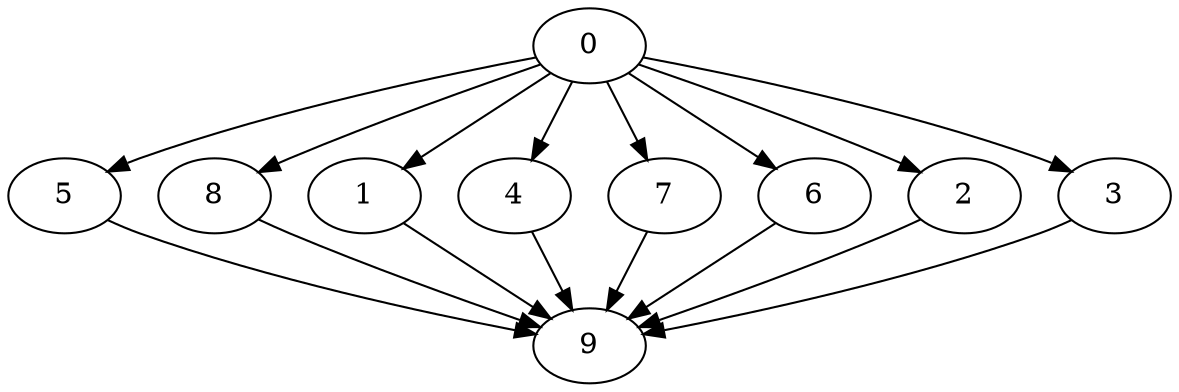 digraph "Fork_Join_Nodes_10_CCR_0.99_WeightType_Random_Heterogeneous-4-4" {
0 [Weight=16];
5 [Weight=14];
8 [Weight=14];
1 [Weight=6];
4 [Weight=12];
7 [Weight=8];
6 [Weight=4];
2 [Weight=4];
3 [Weight=4];
9 [Weight=18];
0 -> 5 [Weight=5];
2 -> 9 [Weight=6];
1 -> 9 [Weight=10];
0 -> 1 [Weight=5];
3 -> 9 [Weight=5];
8 -> 9 [Weight=9];
0 -> 2 [Weight=7];
0 -> 7 [Weight=3];
7 -> 9 [Weight=6];
0 -> 3 [Weight=3];
6 -> 9 [Weight=7];
4 -> 9 [Weight=2];
0 -> 4 [Weight=4];
0 -> 8 [Weight=8];
5 -> 9 [Weight=9];
0 -> 6 [Weight=10];
}
